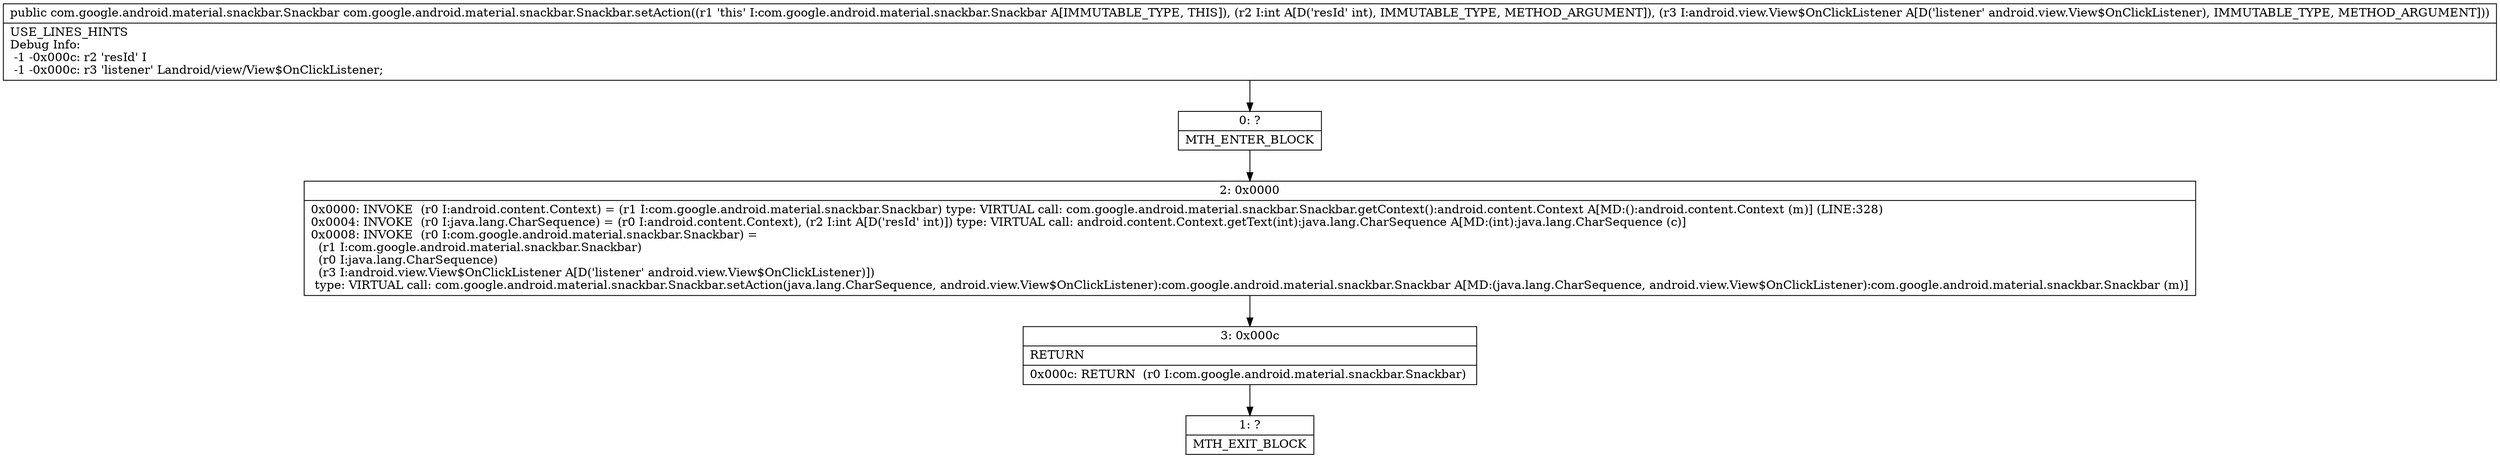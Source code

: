 digraph "CFG forcom.google.android.material.snackbar.Snackbar.setAction(ILandroid\/view\/View$OnClickListener;)Lcom\/google\/android\/material\/snackbar\/Snackbar;" {
Node_0 [shape=record,label="{0\:\ ?|MTH_ENTER_BLOCK\l}"];
Node_2 [shape=record,label="{2\:\ 0x0000|0x0000: INVOKE  (r0 I:android.content.Context) = (r1 I:com.google.android.material.snackbar.Snackbar) type: VIRTUAL call: com.google.android.material.snackbar.Snackbar.getContext():android.content.Context A[MD:():android.content.Context (m)] (LINE:328)\l0x0004: INVOKE  (r0 I:java.lang.CharSequence) = (r0 I:android.content.Context), (r2 I:int A[D('resId' int)]) type: VIRTUAL call: android.content.Context.getText(int):java.lang.CharSequence A[MD:(int):java.lang.CharSequence (c)]\l0x0008: INVOKE  (r0 I:com.google.android.material.snackbar.Snackbar) = \l  (r1 I:com.google.android.material.snackbar.Snackbar)\l  (r0 I:java.lang.CharSequence)\l  (r3 I:android.view.View$OnClickListener A[D('listener' android.view.View$OnClickListener)])\l type: VIRTUAL call: com.google.android.material.snackbar.Snackbar.setAction(java.lang.CharSequence, android.view.View$OnClickListener):com.google.android.material.snackbar.Snackbar A[MD:(java.lang.CharSequence, android.view.View$OnClickListener):com.google.android.material.snackbar.Snackbar (m)]\l}"];
Node_3 [shape=record,label="{3\:\ 0x000c|RETURN\l|0x000c: RETURN  (r0 I:com.google.android.material.snackbar.Snackbar) \l}"];
Node_1 [shape=record,label="{1\:\ ?|MTH_EXIT_BLOCK\l}"];
MethodNode[shape=record,label="{public com.google.android.material.snackbar.Snackbar com.google.android.material.snackbar.Snackbar.setAction((r1 'this' I:com.google.android.material.snackbar.Snackbar A[IMMUTABLE_TYPE, THIS]), (r2 I:int A[D('resId' int), IMMUTABLE_TYPE, METHOD_ARGUMENT]), (r3 I:android.view.View$OnClickListener A[D('listener' android.view.View$OnClickListener), IMMUTABLE_TYPE, METHOD_ARGUMENT]))  | USE_LINES_HINTS\lDebug Info:\l  \-1 \-0x000c: r2 'resId' I\l  \-1 \-0x000c: r3 'listener' Landroid\/view\/View$OnClickListener;\l}"];
MethodNode -> Node_0;Node_0 -> Node_2;
Node_2 -> Node_3;
Node_3 -> Node_1;
}

